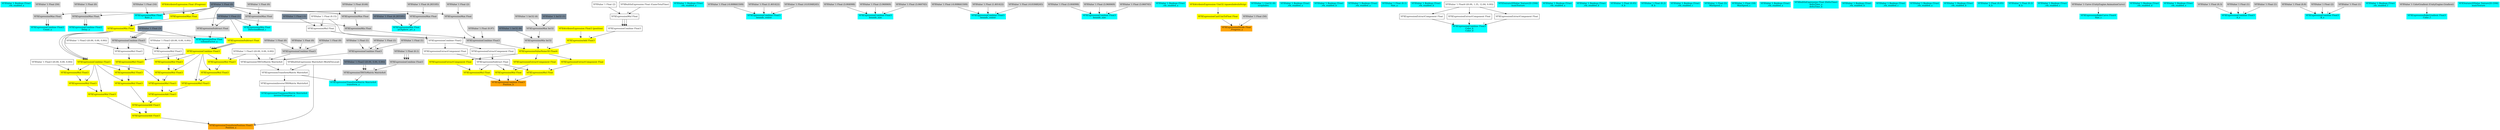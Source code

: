 digraph G {
node0 [shape="box" color="cyan" style="filled" label="VFXValue`1 Boolean (True)
_vfx_enabled_a"]
node1 [shape="box" color="cyan" style="filled" label="VFXExpressionCombine Float2
Count_a"]
node2 [shape="box" color="lightgray" style="filled" label="VFXExpressionMax Float"]
node3 [shape="box" color="lightgray" style="filled" label="VFXValue`1 Float (50)"]
node4 [shape="box" color="lightslategray" style="filled" label="VFXValue`1 Float (0)"]
node5 [shape="box" color="cyan" style="filled" label="VFXExpressionCombine Float2
Delay_a"]
node6 [shape="box" color="lightgray" style="filled" label="VFXExpressionMax Float"]
node7 [shape="box" color="lightgray" style="filled" label="VFXValue`1 Float (0)"]
node8 [shape="box" color="cyan" style="filled" label="VFXValue`1 Boolean (True)
_vfx_enabled_a"]
node9 [shape="box" color="cyan" style="filled" label="VFXExpressionMax Float
Rate_a"]
node10 [shape="box" color="lightgray" style="filled" label="VFXValue`1 Float (16)"]
node11 [shape="box" color="cyan" style="filled" label="VFXExpressionCombine Float3
bounds_center"]
node12 [shape="box" color="lightgray" style="filled" label="VFXValue`1 Float (-0.008661509)"]
node13 [shape="box" color="lightgray" style="filled" label="VFXValue`1 Float (1.401422)"]
node14 [shape="box" color="lightgray" style="filled" label="VFXValue`1 Float (-0.01848245)"]
node15 [shape="box" color="cyan" style="filled" label="VFXExpressionCombine Float3
bounds_size"]
node16 [shape="box" color="lightgray" style="filled" label="VFXValue`1 Float (3.004998)"]
node17 [shape="box" color="lightgray" style="filled" label="VFXValue`1 Float (3.960069)"]
node18 [shape="box" color="lightgray" style="filled" label="VFXValue`1 Float (3.060745)"]
node19 [shape="box" color="cyan" style="filled" label="VFXExpressionCombine Float3
bounds_center"]
node20 [shape="box" color="lightgray" style="filled" label="VFXValue`1 Float (-0.008661509)"]
node21 [shape="box" color="lightgray" style="filled" label="VFXValue`1 Float (1.401422)"]
node22 [shape="box" color="lightgray" style="filled" label="VFXValue`1 Float (-0.01848245)"]
node23 [shape="box" color="cyan" style="filled" label="VFXExpressionCombine Float3
bounds_size"]
node24 [shape="box" color="lightgray" style="filled" label="VFXValue`1 Float (3.004998)"]
node25 [shape="box" color="lightgray" style="filled" label="VFXValue`1 Float (3.960069)"]
node26 [shape="box" color="lightgray" style="filled" label="VFXValue`1 Float (3.060745)"]
node27 [shape="box" color="cyan" style="filled" label="VFXValue`1 Boolean (True)
_vfx_enabled_a"]
node28 [shape="box" color="orange" style="filled" label="VFXExpressionDivide Float
_Progress_a"]
node29 [shape="box" color="yellow" style="filled" label="VFXExpressionCastUintToFloat Float"]
node30 [shape="box" color="yellow" style="filled" label="VFXAttributeExpression Uint32 (spawnIndexInStrip)"]
node31 [shape="box" color="lightgray" style="filled" label="VFXValue`1 Float (50)"]
node32 [shape="box" color="cyan" style="filled" label="VFXValue`1 Uint32 (0)
stripIndex"]
node33 [shape="box" color="cyan" style="filled" label="VFXValue`1 Boolean (True)
_vfx_enabled_a"]
node34 [shape="box" color="orange" style="filled" label="VFXExpressionTransformPosition Float3
Position_a"]
node35 [shape="box" label="VFXBuiltInExpression Matrix4x4 (WorldToLocal)"]
node36 [shape="box" color="yellow" style="filled" label="VFXExpressionAdd Float3"]
node37 [shape="box" color="yellow" style="filled" label="VFXExpressionAdd Float3"]
node38 [shape="box" color="yellow" style="filled" label="VFXExpressionAdd Float3"]
node39 [shape="box" color="yellow" style="filled" label="VFXExpressionMul Float3"]
node40 [shape="box" color="yellow" style="filled" label="VFXExpressionMul Float3"]
node41 [shape="box" color="yellow" style="filled" label="VFXExpressionMul Float3"]
node42 [shape="box" label="VFXValue`1 Float3 ((0.00, 0.00, 0.00))"]
node43 [shape="box" color="yellow" style="filled" label="VFXExpressionCombine Float3"]
node44 [shape="box" color="yellow" style="filled" label="VFXExpressionSubtract Float"]
node45 [shape="box" color="lightslategray" style="filled" label="VFXValue`1 Float (1)"]
node46 [shape="box" color="yellow" style="filled" label="VFXExpressionMin Float"]
node47 [shape="box" color="yellow" style="filled" label="VFXExpressionMax Float"]
node48 [shape="box" color="yellow" style="filled" label="VFXAttributeExpression Float (Progress)"]
node49 [shape="box" color="yellow" style="filled" label="VFXExpressionMul Float3"]
node50 [shape="box" color="yellow" style="filled" label="VFXExpressionMul Float3"]
node51 [shape="box" color="yellow" style="filled" label="VFXExpressionMul Float3"]
node52 [shape="box" label="VFXExpressionMul Float3"]
node53 [shape="box" color="lightgray" style="filled" label="VFXExpressionCombine Float3"]
node54 [shape="box" color="lightslategray" style="filled" label="VFXValue`1 Float (3)"]
node55 [shape="box" label="VFXValue`1 Float3 ((0.00, 0.00, 0.00))"]
node56 [shape="box" color="yellow" style="filled" label="VFXExpressionCombine Float3"]
node57 [shape="box" color="yellow" style="filled" label="VFXExpressionMul Float3"]
node58 [shape="box" color="yellow" style="filled" label="VFXExpressionMul Float3"]
node59 [shape="box" color="yellow" style="filled" label="VFXExpressionMul Float3"]
node60 [shape="box" label="VFXExpressionMul Float3"]
node61 [shape="box" label="VFXValue`1 Float3 ((0.00, 0.00, 0.00))"]
node62 [shape="box" color="yellow" style="filled" label="VFXExpressionMul Float3"]
node63 [shape="box" color="yellow" style="filled" label="VFXExpressionMul Float3"]
node64 [shape="box" color="yellow" style="filled" label="VFXExpressionMul Float3"]
node65 [shape="box" label="VFXValue`1 Float3 ((0.00, 0.00, 0.00))"]
node66 [shape="box" color="cyan" style="filled" label="VFXValue`1 Boolean (True)
_vfx_enabled_b"]
node67 [shape="box" color="orange" style="filled" label="VFXExpressionCombine Float3
Position_b"]
node68 [shape="box" color="yellow" style="filled" label="VFXExpressionMul Float"]
node69 [shape="box" color="yellow" style="filled" label="VFXExpressionExtractComponent Float"]
node70 [shape="box" color="yellow" style="filled" label="VFXExpressionValueNoise3D Float4"]
node71 [shape="box" color="yellow" style="filled" label="VFXExpressionAdd Float3"]
node72 [shape="box" color="yellow" style="filled" label="VFXAttributeExpression Float3 (position)"]
node73 [shape="box" label="VFXExpressionCombine Float3"]
node74 [shape="box" label="VFXExpressionMul Float"]
node75 [shape="box" label="VFXBuiltInExpression Float (GameTotalTime)"]
node76 [shape="box" label="VFXValue`1 Float (2)"]
node77 [shape="box" color="lightgray" style="filled" label="VFXExpressionCombine Float3"]
node78 [shape="box" color="lightgray" style="filled" label="VFXValue`1 Float (0.97)"]
node79 [shape="box" color="lightgray" style="filled" label="VFXExpressionMin Float"]
node80 [shape="box" color="lightgray" style="filled" label="VFXExpressionMax Float"]
node81 [shape="box" color="lightgray" style="filled" label="VFXValue`1 Float (0.64)"]
node82 [shape="box" color="lightgray" style="filled" label="VFXExpressionMax Float"]
node83 [shape="box" color="lightgray" style="filled" label="VFXValue`1 Float (2)"]
node84 [shape="box" color="lightgray" style="filled" label="VFXExpressionMin Int32"]
node85 [shape="box" color="lightgray" style="filled" label="VFXExpressionMax Int32"]
node86 [shape="box" color="lightgray" style="filled" label="VFXValue`1 Int32 (4)"]
node87 [shape="box" color="lightslategray" style="filled" label="VFXValue`1 Int32 (1)"]
node88 [shape="box" color="lightslategray" style="filled" label="VFXValue`1 Int32 (8)"]
node89 [shape="box" label="VFXExpressionSubtract Float"]
node90 [shape="box" label="VFXExpressionExtractComponent Float"]
node91 [shape="box" label="VFXExpressionCombine Float2"]
node92 [shape="box" label="VFXExpressionMul Float"]
node93 [shape="box" color="lightslategray" style="filled" label="VFXValue`1 Float (-1)"]
node94 [shape="box" label="VFXValue`1 Float (0.15)"]
node95 [shape="box" label="VFXExpressionExtractComponent Float"]
node96 [shape="box" color="yellow" style="filled" label="VFXExpressionMul Float"]
node97 [shape="box" color="yellow" style="filled" label="VFXExpressionExtractComponent Float"]
node98 [shape="box" color="yellow" style="filled" label="VFXExpressionMul Float"]
node99 [shape="box" color="yellow" style="filled" label="VFXExpressionExtractComponent Float"]
node100 [shape="box" color="cyan" style="filled" label="VFXValue`1 Boolean (True)
_vfx_enabled_a"]
node101 [shape="box" color="cyan" style="filled" label="VFXValue`1 Float (0.1)
Size_a"]
node102 [shape="box" color="cyan" style="filled" label="VFXValue`1 Boolean (True)
_vfx_enabled_b"]
node103 [shape="box" color="cyan" style="filled" label="VFXExpressionCombine Float3
Color_b
Color_d"]
node104 [shape="box" label="VFXExpressionExtractComponent Float"]
node105 [shape="box" label="VFXValue`1 Float4 ((0.00, 1.35, 12.84, 0.00))"]
node106 [shape="box" label="VFXExpressionExtractComponent Float"]
node107 [shape="box" label="VFXExpressionExtractComponent Float"]
node108 [shape="box" color="cyan" style="filled" label="VFXTexture2DValue Texture2D (594)
mainTexture"]
node109 [shape="box" color="cyan" style="filled" label="VFXValue`1 Boolean (True)
_vfx_enabled_a"]
node110 [shape="box" color="cyan" style="filled" label="VFXExpressionMin Float
arcSphere_arc_a"]
node111 [shape="box" color="lightgray" style="filled" label="VFXExpressionMax Float"]
node112 [shape="box" color="lightgray" style="filled" label="VFXValue`1 Float (6.283185)"]
node113 [shape="box" color="lightslategray" style="filled" label="VFXValue`1 Float (6.283185)"]
node114 [shape="box" color="cyan" style="filled" label="VFXExpressionTransformMatrix Matrix4x4
transform_a"]
node115 [shape="box" label="VFXExpressionTransformMatrix Matrix4x4"]
node116 [shape="box" label="VFXExpressionTRSToMatrix Matrix4x4"]
node117 [shape="box" color="lightgray" style="filled" label="VFXExpressionCombine Float3"]
node118 [shape="box" color="lightgray" style="filled" label="VFXValue`1 Float (0)"]
node119 [shape="box" color="lightgray" style="filled" label="VFXValue`1 Float (0)"]
node120 [shape="box" color="lightgray" style="filled" label="VFXValue`1 Float (0)"]
node121 [shape="box" color="lightgray" style="filled" label="VFXExpressionCombine Float3"]
node122 [shape="box" color="lightgray" style="filled" label="VFXValue`1 Float (1)"]
node123 [shape="box" color="lightgray" style="filled" label="VFXValue`1 Float (1)"]
node124 [shape="box" color="lightgray" style="filled" label="VFXValue`1 Float (1)"]
node125 [shape="box" color="lightgray" style="filled" label="VFXExpressionTRSToMatrix Matrix4x4"]
node126 [shape="box" color="lightslategray" style="filled" label="VFXValue`1 Float3 ((0.00, 0.00, 0.00))"]
node127 [shape="box" color="lightgray" style="filled" label="VFXExpressionCombine Float3"]
node128 [shape="box" color="lightgray" style="filled" label="VFXValue`1 Float (0.1)"]
node129 [shape="box" color="cyan" style="filled" label="VFXExpressionTransposeMatrix Matrix4x4
inverseTranspose_a"]
node130 [shape="box" label="VFXExpressionInverseTRSMatrix Matrix4x4"]
node131 [shape="box" color="cyan" style="filled" label="VFXExpressionPow Float
volumeFactor_a"]
node132 [shape="box" color="lightgray" style="filled" label="VFXExpressionSubtract Float"]
node133 [shape="box" color="cyan" style="filled" label="VFXValue`1 Boolean (True)
_vfx_enabled_b"]
node134 [shape="box" color="cyan" style="filled" label="VFXValue`1 Float (0.05)
A_b"]
node135 [shape="box" color="cyan" style="filled" label="VFXValue`1 Float (0.2)
B_b"]
node136 [shape="box" color="cyan" style="filled" label="VFXValue`1 Boolean (True)
_vfx_enabled_c"]
node137 [shape="box" color="cyan" style="filled" label="VFXValue`1 Float (5)
MinSpeed_c"]
node138 [shape="box" color="cyan" style="filled" label="VFXValue`1 Float (18)
MaxSpeed_c"]
node139 [shape="box" color="cyan" style="filled" label="VFXExpressionMin Float
DirectionBlend_c"]
node140 [shape="box" color="lightgray" style="filled" label="VFXExpressionMax Float"]
node141 [shape="box" color="lightgray" style="filled" label="VFXValue`1 Float (0)"]
node142 [shape="box" color="cyan" style="filled" label="VFXValue`1 Boolean (True)
_vfx_enabled_a"]
node143 [shape="box" color="cyan" style="filled" label="VFXBuiltInExpression Float (DeltaTime)
deltaTime_a
deltaTime_b"]
node144 [shape="box" color="cyan" style="filled" label="VFXValue`1 Boolean (True)
_vfx_enabled_b"]
node145 [shape="box" color="cyan" style="filled" label="VFXValue`1 Boolean (True)
_vfx_enabled_c"]
node146 [shape="box" color="cyan" style="filled" label="VFXValue`1 Boolean (True)
_vfx_enabled_a"]
node147 [shape="box" color="cyan" style="filled" label="VFXValue`1 Boolean (True)
_vfx_enabled_b"]
node148 [shape="box" color="cyan" style="filled" label="VFXValue`1 Float (0.05)
A_b"]
node149 [shape="box" color="cyan" style="filled" label="VFXValue`1 Float (0.2)
B_b"]
node150 [shape="box" color="cyan" style="filled" label="VFXValue`1 Boolean (True)
_vfx_enabled_c"]
node151 [shape="box" color="cyan" style="filled" label="VFXExpressionBakeCurve Float4
Size_c"]
node152 [shape="box" color="lightgray" style="filled" label="VFXValue`1 Curve (UnityEngine.AnimationCurve)"]
node153 [shape="box" color="cyan" style="filled" label="VFXValue`1 Boolean (True)
_vfx_enabled_d"]
node154 [shape="box" color="cyan" style="filled" label="VFXValue`1 Boolean (True)
_vfx_enabled_e"]
node155 [shape="box" color="cyan" style="filled" label="VFXExpressionCombine Float3
A_e"]
node156 [shape="box" color="lightgray" style="filled" label="VFXValue`1 Float (0.3)"]
node157 [shape="box" color="lightgray" style="filled" label="VFXValue`1 Float (1)"]
node158 [shape="box" color="lightgray" style="filled" label="VFXValue`1 Float (1)"]
node159 [shape="box" color="cyan" style="filled" label="VFXExpressionCombine Float3
B_e"]
node160 [shape="box" color="lightgray" style="filled" label="VFXValue`1 Float (0.8)"]
node161 [shape="box" color="lightgray" style="filled" label="VFXValue`1 Float (2)"]
node162 [shape="box" color="lightgray" style="filled" label="VFXValue`1 Float (1)"]
node163 [shape="box" color="cyan" style="filled" label="VFXValue`1 Boolean (True)
_vfx_enabled_f"]
node164 [shape="box" color="cyan" style="filled" label="VFXExpressionBakeGradient Float3
Color_f"]
node165 [shape="box" color="lightgray" style="filled" label="VFXValue`1 ColorGradient (UnityEngine.Gradient)"]
node166 [shape="box" color="cyan" style="filled" label="VFXTexture2DValue Texture2D (594)
mainTexture"]
node2 -> node1 [headlabel="0"]
node2 -> node1 [headlabel="1"]
node3 -> node2 [headlabel="0"]
node4 -> node2 [headlabel="1"]
node6 -> node5 [headlabel="0"]
node6 -> node5 [headlabel="1"]
node7 -> node6 [headlabel="0"]
node4 -> node6 [headlabel="1"]
node10 -> node9 [headlabel="0"]
node4 -> node9 [headlabel="1"]
node12 -> node11 [headlabel="0"]
node13 -> node11 [headlabel="1"]
node14 -> node11 [headlabel="2"]
node16 -> node15 [headlabel="0"]
node17 -> node15 [headlabel="1"]
node18 -> node15 [headlabel="2"]
node20 -> node19 [headlabel="0"]
node21 -> node19 [headlabel="1"]
node22 -> node19 [headlabel="2"]
node24 -> node23 [headlabel="0"]
node25 -> node23 [headlabel="1"]
node26 -> node23 [headlabel="2"]
node29 -> node28 [headlabel="0"]
node31 -> node28 [headlabel="1"]
node30 -> node29 
node35 -> node34 [headlabel="0"]
node36 -> node34 [headlabel="1"]
node37 -> node36 [headlabel="0"]
node62 -> node36 [headlabel="1"]
node38 -> node37 [headlabel="0"]
node57 -> node37 [headlabel="1"]
node39 -> node38 [headlabel="0"]
node49 -> node38 [headlabel="1"]
node40 -> node39 [headlabel="0"]
node43 -> node39 [headlabel="1"]
node41 -> node40 [headlabel="0"]
node43 -> node40 [headlabel="1"]
node42 -> node41 [headlabel="0"]
node43 -> node41 [headlabel="1"]
node44 -> node43 [headlabel="0"]
node44 -> node43 [headlabel="1"]
node44 -> node43 [headlabel="2"]
node45 -> node44 [headlabel="0"]
node46 -> node44 [headlabel="1"]
node47 -> node46 [headlabel="0"]
node45 -> node46 [headlabel="1"]
node48 -> node47 [headlabel="0"]
node4 -> node47 [headlabel="1"]
node50 -> node49 [headlabel="0"]
node56 -> node49 [headlabel="1"]
node51 -> node50 [headlabel="0"]
node43 -> node50 [headlabel="1"]
node52 -> node51 [headlabel="0"]
node43 -> node51 [headlabel="1"]
node53 -> node52 [headlabel="0"]
node55 -> node52 [headlabel="1"]
node54 -> node53 [headlabel="0"]
node54 -> node53 [headlabel="1"]
node54 -> node53 [headlabel="2"]
node46 -> node56 [headlabel="0"]
node46 -> node56 [headlabel="1"]
node46 -> node56 [headlabel="2"]
node58 -> node57 [headlabel="0"]
node56 -> node57 [headlabel="1"]
node59 -> node58 [headlabel="0"]
node56 -> node58 [headlabel="1"]
node60 -> node59 [headlabel="0"]
node43 -> node59 [headlabel="1"]
node53 -> node60 [headlabel="0"]
node61 -> node60 [headlabel="1"]
node63 -> node62 [headlabel="0"]
node56 -> node62 [headlabel="1"]
node64 -> node63 [headlabel="0"]
node56 -> node63 [headlabel="1"]
node65 -> node64 [headlabel="0"]
node56 -> node64 [headlabel="1"]
node68 -> node67 [headlabel="0"]
node96 -> node67 [headlabel="1"]
node98 -> node67 [headlabel="2"]
node69 -> node68 [headlabel="0"]
node89 -> node68 [headlabel="1"]
node70 -> node69 
node71 -> node70 [headlabel="0"]
node77 -> node70 [headlabel="1"]
node84 -> node70 [headlabel="2"]
node72 -> node71 [headlabel="0"]
node73 -> node71 [headlabel="1"]
node74 -> node73 [headlabel="0"]
node74 -> node73 [headlabel="1"]
node74 -> node73 [headlabel="2"]
node75 -> node74 [headlabel="0"]
node76 -> node74 [headlabel="1"]
node78 -> node77 [headlabel="0"]
node79 -> node77 [headlabel="1"]
node82 -> node77 [headlabel="2"]
node80 -> node79 [headlabel="0"]
node45 -> node79 [headlabel="1"]
node81 -> node80 [headlabel="0"]
node4 -> node80 [headlabel="1"]
node83 -> node82 [headlabel="0"]
node4 -> node82 [headlabel="1"]
node85 -> node84 [headlabel="0"]
node88 -> node84 [headlabel="1"]
node86 -> node85 [headlabel="0"]
node87 -> node85 [headlabel="1"]
node90 -> node89 [headlabel="0"]
node95 -> node89 [headlabel="1"]
node91 -> node90 
node92 -> node91 [headlabel="0"]
node94 -> node91 [headlabel="1"]
node93 -> node92 [headlabel="0"]
node94 -> node92 [headlabel="1"]
node91 -> node95 
node97 -> node96 [headlabel="0"]
node89 -> node96 [headlabel="1"]
node70 -> node97 
node99 -> node98 [headlabel="0"]
node89 -> node98 [headlabel="1"]
node70 -> node99 
node104 -> node103 [headlabel="0"]
node106 -> node103 [headlabel="1"]
node107 -> node103 [headlabel="2"]
node105 -> node104 
node105 -> node106 
node105 -> node107 
node111 -> node110 [headlabel="0"]
node113 -> node110 [headlabel="1"]
node112 -> node111 [headlabel="0"]
node4 -> node111 [headlabel="1"]
node115 -> node114 [headlabel="0"]
node125 -> node114 [headlabel="1"]
node35 -> node115 [headlabel="0"]
node116 -> node115 [headlabel="1"]
node42 -> node116 [headlabel="0"]
node117 -> node116 [headlabel="1"]
node121 -> node116 [headlabel="2"]
node118 -> node117 [headlabel="0"]
node119 -> node117 [headlabel="1"]
node120 -> node117 [headlabel="2"]
node122 -> node121 [headlabel="0"]
node123 -> node121 [headlabel="1"]
node124 -> node121 [headlabel="2"]
node126 -> node125 [headlabel="0"]
node126 -> node125 [headlabel="1"]
node127 -> node125 [headlabel="2"]
node128 -> node127 [headlabel="0"]
node128 -> node127 [headlabel="1"]
node128 -> node127 [headlabel="2"]
node130 -> node129 
node115 -> node130 
node132 -> node131 [headlabel="0"]
node54 -> node131 [headlabel="1"]
node45 -> node132 [headlabel="0"]
node4 -> node132 [headlabel="1"]
node140 -> node139 [headlabel="0"]
node45 -> node139 [headlabel="1"]
node141 -> node140 [headlabel="0"]
node4 -> node140 [headlabel="1"]
node152 -> node151 
node156 -> node155 [headlabel="0"]
node157 -> node155 [headlabel="1"]
node158 -> node155 [headlabel="2"]
node160 -> node159 [headlabel="0"]
node161 -> node159 [headlabel="1"]
node162 -> node159 [headlabel="2"]
node165 -> node164 
}
